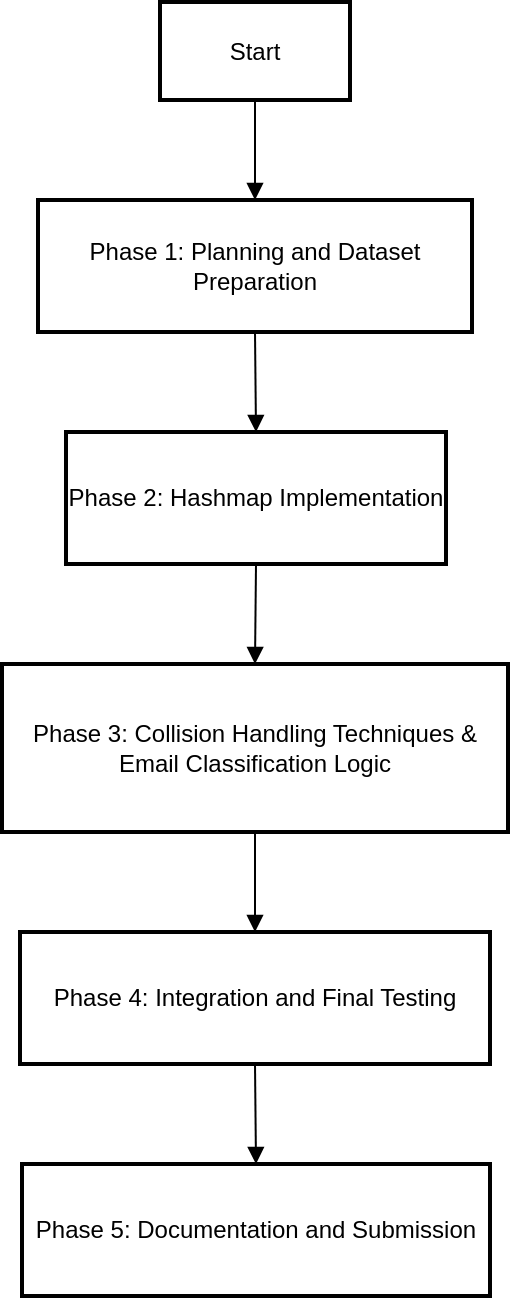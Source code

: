 <mxfile version="24.7.16">
  <diagram name="Page-1" id="oZUwARkrGfycZA83iquR">
    <mxGraphModel dx="1026" dy="720" grid="1" gridSize="10" guides="1" tooltips="1" connect="1" arrows="1" fold="1" page="1" pageScale="1" pageWidth="827" pageHeight="1169" math="0" shadow="0">
      <root>
        <mxCell id="0" />
        <mxCell id="1" parent="0" />
        <mxCell id="2" value="Start" style="whiteSpace=wrap;strokeWidth=2;labelBackgroundColor=none;" parent="1" vertex="1">
          <mxGeometry x="87" y="8" width="95" height="49" as="geometry" />
        </mxCell>
        <mxCell id="3" value="Phase 1: Planning and Dataset Preparation" style="whiteSpace=wrap;strokeWidth=2;labelBackgroundColor=none;" parent="1" vertex="1">
          <mxGeometry x="26" y="107" width="217" height="66" as="geometry" />
        </mxCell>
        <mxCell id="4" value="Phase 2: Hashmap Implementation" style="whiteSpace=wrap;strokeWidth=2;labelBackgroundColor=none;" parent="1" vertex="1">
          <mxGeometry x="40" y="223" width="190" height="66" as="geometry" />
        </mxCell>
        <mxCell id="5" value="Phase 3: Collision Handling Techniques &amp; Email Classification Logic" style="whiteSpace=wrap;strokeWidth=2;labelBackgroundColor=none;" parent="1" vertex="1">
          <mxGeometry x="8" y="339" width="253" height="84" as="geometry" />
        </mxCell>
        <mxCell id="6" value="Phase 4: Integration and Final Testing" style="whiteSpace=wrap;strokeWidth=2;labelBackgroundColor=none;" parent="1" vertex="1">
          <mxGeometry x="17" y="473" width="235" height="66" as="geometry" />
        </mxCell>
        <mxCell id="7" value="Phase 5: Documentation and Submission" style="whiteSpace=wrap;strokeWidth=2;labelBackgroundColor=none;" parent="1" vertex="1">
          <mxGeometry x="18" y="589" width="234" height="66" as="geometry" />
        </mxCell>
        <mxCell id="8" value="" style="curved=1;startArrow=none;endArrow=block;exitX=0.5;exitY=0.99;entryX=0.5;entryY=-0.01;labelBackgroundColor=none;fontColor=default;" parent="1" source="2" target="3" edge="1">
          <mxGeometry relative="1" as="geometry">
            <Array as="points" />
          </mxGeometry>
        </mxCell>
        <mxCell id="9" value="" style="curved=1;startArrow=none;endArrow=block;exitX=0.5;exitY=1;entryX=0.5;entryY=0;labelBackgroundColor=none;fontColor=default;" parent="1" source="3" target="4" edge="1">
          <mxGeometry relative="1" as="geometry">
            <Array as="points" />
          </mxGeometry>
        </mxCell>
        <mxCell id="10" value="" style="curved=1;startArrow=none;endArrow=block;exitX=0.5;exitY=1;entryX=0.5;entryY=0;labelBackgroundColor=none;fontColor=default;" parent="1" source="4" target="5" edge="1">
          <mxGeometry relative="1" as="geometry">
            <Array as="points" />
          </mxGeometry>
        </mxCell>
        <mxCell id="11" value="" style="curved=1;startArrow=none;endArrow=block;exitX=0.5;exitY=1;entryX=0.5;entryY=0;labelBackgroundColor=none;fontColor=default;" parent="1" source="5" target="6" edge="1">
          <mxGeometry relative="1" as="geometry">
            <Array as="points" />
          </mxGeometry>
        </mxCell>
        <mxCell id="12" value="" style="curved=1;startArrow=none;endArrow=block;exitX=0.5;exitY=1;entryX=0.5;entryY=0;labelBackgroundColor=none;fontColor=default;" parent="1" source="6" target="7" edge="1">
          <mxGeometry relative="1" as="geometry">
            <Array as="points" />
          </mxGeometry>
        </mxCell>
      </root>
    </mxGraphModel>
  </diagram>
</mxfile>
